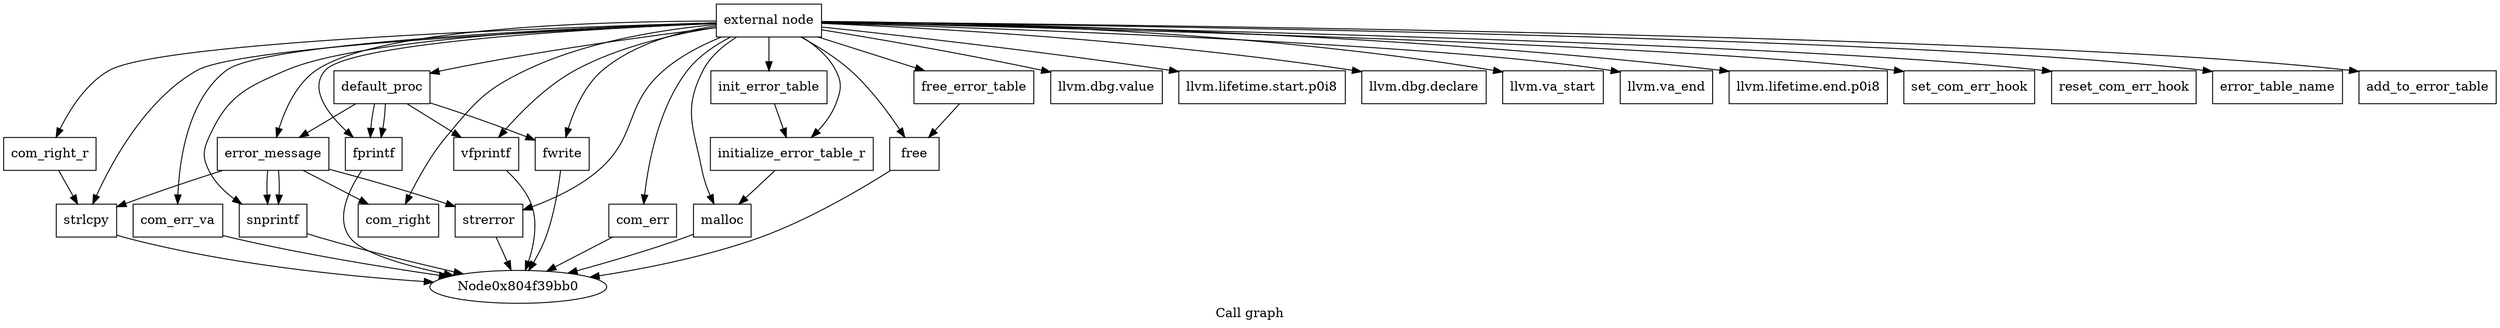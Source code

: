 digraph "Call graph" {
	label="Call graph";

	Node0x804f39b80 [shape=record,label="{external node}"];
	Node0x804f39b80 -> Node0x804f39c10;
	Node0x804f39b80 -> Node0x804f39df0;
	Node0x804f39b80 -> Node0x804f39cd0;
	Node0x804f39b80 -> Node0x804f39d30;
	Node0x804f39b80 -> Node0x804f39d90;
	Node0x804f39b80 -> Node0x804f39e50;
	Node0x804f39b80 -> Node0x804f39f10;
	Node0x804f39b80 -> Node0x804f39f70;
	Node0x804f39b80 -> Node0x804f39fd0;
	Node0x804f39b80 -> Node0x804f7f030;
	Node0x804f39b80 -> Node0x804f7f090;
	Node0x804f39b80 -> Node0x804f7f0f0;
	Node0x804f39b80 -> Node0x804f7f150;
	Node0x804f39b80 -> Node0x804f7f1b0;
	Node0x804f39b80 -> Node0x804f7f210;
	Node0x804f39b80 -> Node0x804f7f270;
	Node0x804f39b80 -> Node0x804f7f2d0;
	Node0x804f39b80 -> Node0x804f7f330;
	Node0x804f39b80 -> Node0x804f7f390;
	Node0x804f39b80 -> Node0x804f7f3f0;
	Node0x804f39b80 -> Node0x804f7f450;
	Node0x804f39b80 -> Node0x804f39c70;
	Node0x804f39b80 -> Node0x804f7f4b0;
	Node0x804f39b80 -> Node0x804f39eb0;
	Node0x804f39b80 -> Node0x804f7f510;
	Node0x804f39b80 -> Node0x804f7f570;
	Node0x804f39b80 -> Node0x804f7f5d0;
	Node0x804f39c10 [shape=record,label="{error_message}"];
	Node0x804f39c10 -> Node0x804f39c70;
	Node0x804f39c10 -> Node0x804f39cd0;
	Node0x804f39c10 -> Node0x804f39d30;
	Node0x804f39c10 -> Node0x804f39d90;
	Node0x804f39c10 -> Node0x804f39cd0;
	Node0x804f39df0 [shape=record,label="{llvm.dbg.value}"];
	Node0x804f39cd0 [shape=record,label="{snprintf}"];
	Node0x804f39cd0 -> Node0x804f39bb0;
	Node0x804f39d30 [shape=record,label="{strerror}"];
	Node0x804f39d30 -> Node0x804f39bb0;
	Node0x804f39d90 [shape=record,label="{strlcpy}"];
	Node0x804f39d90 -> Node0x804f39bb0;
	Node0x804f39e50 [shape=record,label="{init_error_table}"];
	Node0x804f39e50 -> Node0x804f39eb0;
	Node0x804f39f10 [shape=record,label="{com_err_va}"];
	Node0x804f39f10 -> Node0x804f39bb0;
	Node0x804f39f70 [shape=record,label="{default_proc}"];
	Node0x804f39f70 -> Node0x804f39fd0;
	Node0x804f39f70 -> Node0x804f39c10;
	Node0x804f39f70 -> Node0x804f39fd0;
	Node0x804f39f70 -> Node0x804f7f030;
	Node0x804f39f70 -> Node0x804f7f090;
	Node0x804f39fd0 [shape=record,label="{fprintf}"];
	Node0x804f39fd0 -> Node0x804f39bb0;
	Node0x804f7f030 [shape=record,label="{vfprintf}"];
	Node0x804f7f030 -> Node0x804f39bb0;
	Node0x804f7f090 [shape=record,label="{fwrite}"];
	Node0x804f7f090 -> Node0x804f39bb0;
	Node0x804f7f0f0 [shape=record,label="{com_err}"];
	Node0x804f7f0f0 -> Node0x804f39bb0;
	Node0x804f7f150 [shape=record,label="{llvm.lifetime.start.p0i8}"];
	Node0x804f7f1b0 [shape=record,label="{llvm.dbg.declare}"];
	Node0x804f7f210 [shape=record,label="{llvm.va_start}"];
	Node0x804f7f270 [shape=record,label="{llvm.va_end}"];
	Node0x804f7f2d0 [shape=record,label="{llvm.lifetime.end.p0i8}"];
	Node0x804f7f330 [shape=record,label="{set_com_err_hook}"];
	Node0x804f7f390 [shape=record,label="{reset_com_err_hook}"];
	Node0x804f7f3f0 [shape=record,label="{error_table_name}"];
	Node0x804f7f450 [shape=record,label="{add_to_error_table}"];
	Node0x804f39c70 [shape=record,label="{com_right}"];
	Node0x804f7f4b0 [shape=record,label="{com_right_r}"];
	Node0x804f7f4b0 -> Node0x804f39d90;
	Node0x804f39eb0 [shape=record,label="{initialize_error_table_r}"];
	Node0x804f39eb0 -> Node0x804f7f510;
	Node0x804f7f510 [shape=record,label="{malloc}"];
	Node0x804f7f510 -> Node0x804f39bb0;
	Node0x804f7f570 [shape=record,label="{free_error_table}"];
	Node0x804f7f570 -> Node0x804f7f5d0;
	Node0x804f7f5d0 [shape=record,label="{free}"];
	Node0x804f7f5d0 -> Node0x804f39bb0;
}
